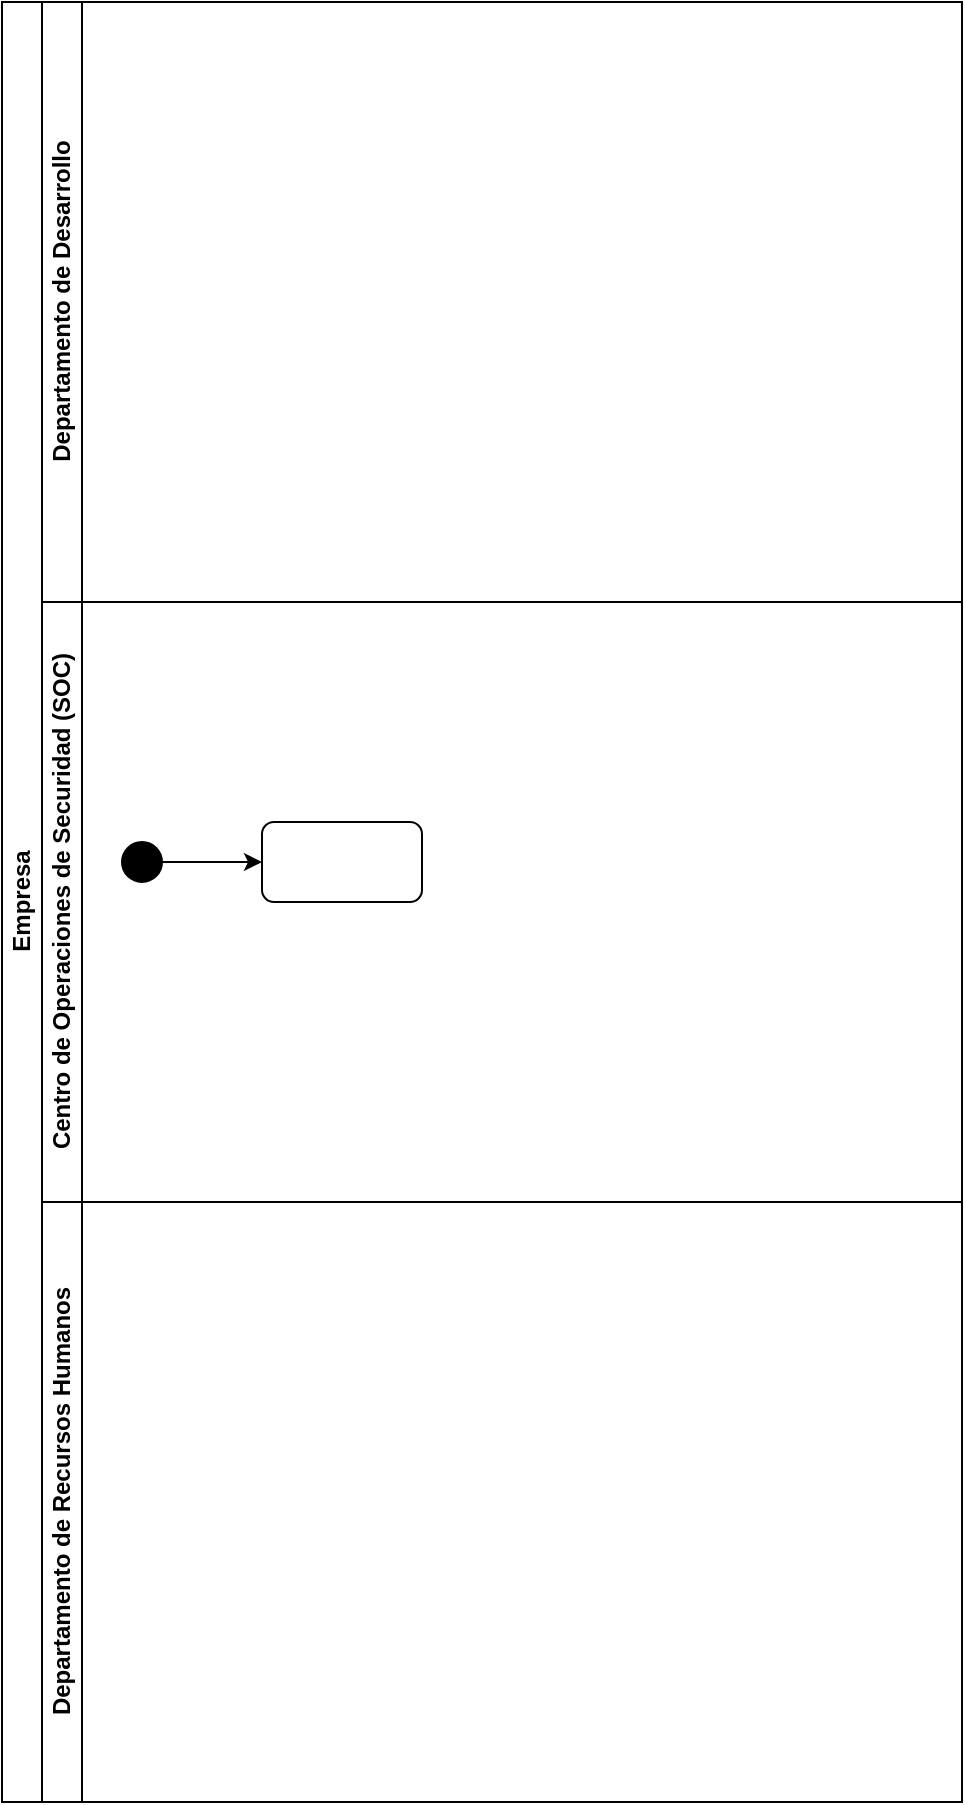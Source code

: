 <mxfile version="26.0.11">
  <diagram name="Página-1" id="AqkVbk_nm-f-8uTMrPCL">
    <mxGraphModel dx="434" dy="435" grid="1" gridSize="10" guides="1" tooltips="1" connect="1" arrows="1" fold="1" page="1" pageScale="1" pageWidth="827" pageHeight="1169" math="0" shadow="0">
      <root>
        <mxCell id="0" />
        <mxCell id="1" parent="0" />
        <mxCell id="FyXjGm-Z1YMpKvAWbR2F-1" value="Empresa" style="swimlane;childLayout=stackLayout;resizeParent=1;resizeParentMax=0;horizontal=0;startSize=20;horizontalStack=0;html=1;" parent="1" vertex="1">
          <mxGeometry x="160" y="110" width="480" height="900" as="geometry" />
        </mxCell>
        <mxCell id="FyXjGm-Z1YMpKvAWbR2F-2" value="Departamento de Desarrollo" style="swimlane;startSize=20;horizontal=0;html=1;" parent="FyXjGm-Z1YMpKvAWbR2F-1" vertex="1">
          <mxGeometry x="20" width="460" height="300" as="geometry" />
        </mxCell>
        <mxCell id="FyXjGm-Z1YMpKvAWbR2F-3" value="Centro de Operaciones de Securidad (SOC)" style="swimlane;startSize=20;horizontal=0;html=1;" parent="FyXjGm-Z1YMpKvAWbR2F-1" vertex="1">
          <mxGeometry x="20" y="300" width="460" height="300" as="geometry" />
        </mxCell>
        <mxCell id="L-4eHdk7BXoUMlT6LBMo-4" style="edgeStyle=orthogonalEdgeStyle;rounded=0;orthogonalLoop=1;jettySize=auto;html=1;exitX=1;exitY=0.5;exitDx=0;exitDy=0;entryX=0;entryY=0.5;entryDx=0;entryDy=0;" edge="1" parent="FyXjGm-Z1YMpKvAWbR2F-3" source="L-4eHdk7BXoUMlT6LBMo-1" target="L-4eHdk7BXoUMlT6LBMo-2">
          <mxGeometry relative="1" as="geometry" />
        </mxCell>
        <mxCell id="L-4eHdk7BXoUMlT6LBMo-1" value="" style="ellipse;fillColor=strokeColor;html=1;" vertex="1" parent="FyXjGm-Z1YMpKvAWbR2F-3">
          <mxGeometry x="40" y="120" width="20" height="20" as="geometry" />
        </mxCell>
        <mxCell id="L-4eHdk7BXoUMlT6LBMo-2" value="" style="rounded=1;whiteSpace=wrap;html=1;" vertex="1" parent="FyXjGm-Z1YMpKvAWbR2F-3">
          <mxGeometry x="110" y="110" width="80" height="40" as="geometry" />
        </mxCell>
        <mxCell id="FyXjGm-Z1YMpKvAWbR2F-4" value="Departamento de Recursos Humanos" style="swimlane;startSize=20;horizontal=0;html=1;" parent="FyXjGm-Z1YMpKvAWbR2F-1" vertex="1">
          <mxGeometry x="20" y="600" width="460" height="300" as="geometry" />
        </mxCell>
      </root>
    </mxGraphModel>
  </diagram>
</mxfile>
